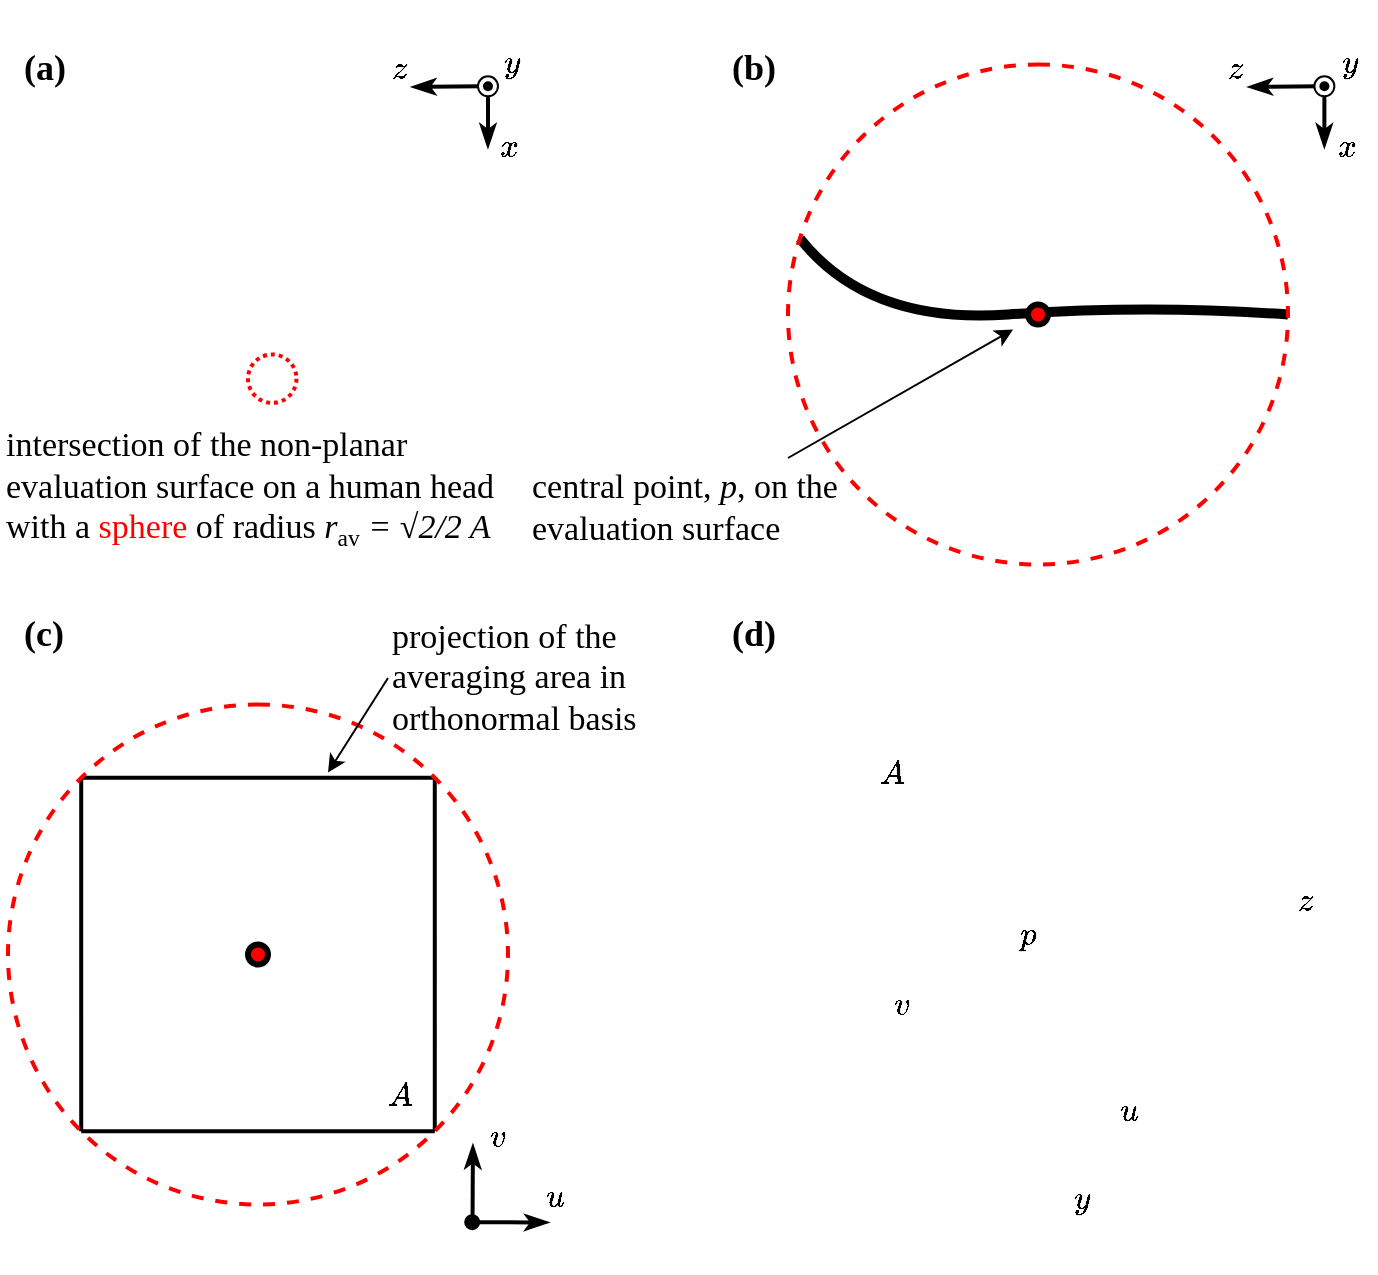 <mxfile version="18.0.6" type="device"><diagram id="WJHZWUaE56Pce6DsZGVi" name="Page-1"><mxGraphModel dx="1185" dy="733" grid="1" gridSize="10" guides="1" tooltips="1" connect="1" arrows="1" fold="1" page="1" pageScale="1" pageWidth="1169" pageHeight="827" math="1" shadow="0"><root><mxCell id="0"/><mxCell id="1" parent="0"/><mxCell id="LcqijhrRIGzGXnv10N36-1" value="" style="shape=image;verticalLabelPosition=bottom;labelBackgroundColor=default;verticalAlign=top;aspect=fixed;imageAspect=0;image=/home/alk/Github/pspd-autodetect/playground/figures/pspd_single_source_3.png;clipPath=inset(19.33% 18% 17.67% 21.33%);" parent="1" vertex="1"><mxGeometry x="653.47" y="393.24" width="256.68" height="266.55" as="geometry"/></mxCell><mxCell id="xXcVBzQayth18NHul4bU-8" value="" style="curved=1;endArrow=none;html=1;rounded=0;endFill=0;strokeWidth=5;exitX=0.5;exitY=1;exitDx=0;exitDy=0;entryX=0.652;entryY=0.024;entryDx=0;entryDy=0;entryPerimeter=0;" parent="1" source="xXcVBzQayth18NHul4bU-9" target="xXcVBzQayth18NHul4bU-9" edge="1"><mxGeometry width="50" height="50" relative="1" as="geometry"><mxPoint x="970" y="213.24" as="sourcePoint"/><mxPoint x="650" y="203.24" as="targetPoint"/><Array as="points"><mxPoint x="830" y="213.24"/><mxPoint x="690" y="223.24"/></Array></mxGeometry></mxCell><mxCell id="xXcVBzQayth18NHul4bU-1" value="" style="shape=image;verticalLabelPosition=bottom;labelBackgroundColor=default;verticalAlign=top;aspect=fixed;imageAspect=0;image=https://www.freebiefindingmom.com/wp-content/uploads/2021/02/free-printable-human-head-template-of-the-face.jpg;rotation=-90;clipPath=inset(0% 8.08% 6.67% 12.89% round 34%);" parent="1" vertex="1"><mxGeometry x="310" y="80" width="159.99" height="194.78" as="geometry"/></mxCell><mxCell id="xXcVBzQayth18NHul4bU-6" value="" style="ellipse;whiteSpace=wrap;html=1;aspect=fixed;strokeColor=#FF0000;strokeWidth=2;fillColor=none;dashed=1;shadow=0;dashPattern=1 1;" parent="1" vertex="1"><mxGeometry x="380" y="238.24" width="24.22" height="24.22" as="geometry"/></mxCell><mxCell id="xXcVBzQayth18NHul4bU-10" value="" style="ellipse;whiteSpace=wrap;html=1;aspect=fixed;shadow=0;strokeColor=#000000;strokeWidth=3;fillColor=#FF0000;" parent="1" vertex="1"><mxGeometry x="770" y="213.24" width="10" height="10" as="geometry"/></mxCell><mxCell id="xXcVBzQayth18NHul4bU-14" value="&lt;font face=&quot;serif&quot; style=&quot;&quot;&gt;&lt;font style=&quot;&quot;&gt;&lt;span style=&quot;font-size: 17px;&quot;&gt;intersection of the non-planar evaluation surface on a human head with a &lt;/span&gt;&lt;font style=&quot;font-size: 17px;&quot; color=&quot;#ff0000&quot;&gt;sphere&lt;/font&gt;&lt;span style=&quot;font-size: 17px;&quot;&gt; of radius &lt;/span&gt;&lt;span style=&quot;font-style: italic; font-size: 17px;&quot;&gt;r&lt;/span&gt;&lt;span style=&quot;font-size: 14.167px;&quot;&gt;&lt;sub style=&quot;&quot;&gt;av&lt;/sub&gt;&lt;/span&gt;&lt;span style=&quot;font-style: italic; font-size: 17px;&quot;&gt;&amp;nbsp;=&amp;nbsp;&lt;/span&gt;&lt;/font&gt;&lt;i style=&quot;font-size: 17px;&quot;&gt;√2/2 A&lt;/i&gt;&lt;/font&gt;" style="text;html=1;strokeColor=none;fillColor=none;align=left;verticalAlign=middle;whiteSpace=wrap;rounded=0;shadow=0;dashed=1;dashPattern=1 1;" parent="1" vertex="1"><mxGeometry x="256.91" y="260" width="253.09" height="90" as="geometry"/></mxCell><mxCell id="xXcVBzQayth18NHul4bU-18" value="" style="endArrow=classic;html=1;rounded=0;fontSize=16;fontColor=#FF0000;strokeWidth=1;endFill=1;" parent="1" edge="1"><mxGeometry width="50" height="50" relative="1" as="geometry"><mxPoint x="650" y="290" as="sourcePoint"/><mxPoint x="762.5" y="225.74" as="targetPoint"/></mxGeometry></mxCell><mxCell id="xXcVBzQayth18NHul4bU-20" value="&lt;font style=&quot;font-size: 17px;&quot; face=&quot;serif&quot;&gt;central point, &lt;i&gt;p&lt;/i&gt;,&amp;nbsp;on the evaluation surface&lt;/font&gt;" style="text;html=1;strokeColor=none;fillColor=none;align=left;verticalAlign=middle;whiteSpace=wrap;rounded=0;shadow=0;dashed=1;dashPattern=1 1;" parent="1" vertex="1"><mxGeometry x="520.46" y="300" width="160" height="30" as="geometry"/></mxCell><mxCell id="xXcVBzQayth18NHul4bU-29" value="" style="endArrow=none;html=1;rounded=0;strokeWidth=2;startArrow=classicThin;startFill=1;" parent="1" target="m4X3X8zjDyHR8lLBgPM8-10" edge="1"><mxGeometry width="50" height="50" relative="1" as="geometry"><mxPoint x="880" y="104.5" as="sourcePoint"/><mxPoint x="914.83" y="103.86" as="targetPoint"/></mxGeometry></mxCell><mxCell id="xXcVBzQayth18NHul4bU-30" value="" style="endArrow=classicThin;html=1;rounded=0;strokeWidth=2;startArrow=none;startFill=0;endFill=1;" parent="1" source="m4X3X8zjDyHR8lLBgPM8-10" edge="1"><mxGeometry width="50" height="50" relative="1" as="geometry"><mxPoint x="915.0" y="103.86" as="sourcePoint"/><mxPoint x="918.19" y="135" as="targetPoint"/></mxGeometry></mxCell><mxCell id="xXcVBzQayth18NHul4bU-31" value="&lt;font style=&quot;font-size: 16px;&quot; face=&quot;serif&quot;&gt;&lt;span style=&quot;&quot;&gt;$$&lt;br&gt;x&lt;br&gt;$$&lt;br&gt;&lt;/span&gt;&lt;/font&gt;" style="text;html=1;strokeColor=none;fillColor=none;align=center;verticalAlign=middle;whiteSpace=wrap;rounded=0;rotation=0;" parent="1" vertex="1"><mxGeometry x="915.69" y="128.24" width="28.19" height="30" as="geometry"/></mxCell><mxCell id="xXcVBzQayth18NHul4bU-32" value="&lt;font style=&quot;font-size: 16px;&quot; face=&quot;serif&quot;&gt;&lt;span style=&quot;&quot;&gt;$$&lt;br&gt;z$$&lt;br&gt;&lt;/span&gt;&lt;/font&gt;" style="text;html=1;strokeColor=none;fillColor=none;align=center;verticalAlign=middle;whiteSpace=wrap;rounded=0;rotation=0;" parent="1" vertex="1"><mxGeometry x="860" y="90.4" width="28.19" height="27.5" as="geometry"/></mxCell><mxCell id="xXcVBzQayth18NHul4bU-33" value="" style="endArrow=oval;html=1;rounded=0;strokeWidth=2;startArrow=classicThin;startFill=1;endFill=1;" parent="1" edge="1"><mxGeometry width="50" height="50" relative="1" as="geometry"><mxPoint x="530.46" y="672.24" as="sourcePoint"/><mxPoint x="492.1" y="672.1" as="targetPoint"/></mxGeometry></mxCell><mxCell id="xXcVBzQayth18NHul4bU-34" value="" style="endArrow=classicThin;html=1;rounded=0;strokeWidth=2;startArrow=none;startFill=0;endFill=1;" parent="1" edge="1"><mxGeometry width="50" height="50" relative="1" as="geometry"><mxPoint x="492.27" y="672.1" as="sourcePoint"/><mxPoint x="492.46" y="633.24" as="targetPoint"/></mxGeometry></mxCell><mxCell id="xXcVBzQayth18NHul4bU-35" value="&lt;font style=&quot;font-size: 16px;&quot; face=&quot;serif&quot;&gt;&lt;span style=&quot;&quot;&gt;$$&lt;br&gt;u&lt;br&gt;$$&lt;br&gt;&lt;/span&gt;&lt;/font&gt;" style="text;html=1;strokeColor=none;fillColor=none;align=center;verticalAlign=middle;whiteSpace=wrap;rounded=0;rotation=0;" parent="1" vertex="1"><mxGeometry x="520.46" y="653.24" width="28.19" height="30" as="geometry"/></mxCell><mxCell id="xXcVBzQayth18NHul4bU-36" value="&lt;font style=&quot;font-size: 16px;&quot; face=&quot;serif&quot;&gt;&lt;span style=&quot;&quot;&gt;$$&lt;br&gt;v$$&lt;br&gt;&lt;/span&gt;&lt;/font&gt;" style="text;html=1;strokeColor=none;fillColor=none;align=center;verticalAlign=middle;whiteSpace=wrap;rounded=0;rotation=0;" parent="1" vertex="1"><mxGeometry x="490.46" y="623.24" width="30" height="30" as="geometry"/></mxCell><mxCell id="xXcVBzQayth18NHul4bU-38" style="edgeStyle=orthogonalEdgeStyle;rounded=0;orthogonalLoop=1;jettySize=auto;html=1;exitX=1;exitY=0;exitDx=0;exitDy=0;entryX=1;entryY=1;entryDx=0;entryDy=0;fontSize=16;fontColor=#FF0000;endArrow=none;endFill=0;strokeWidth=2;" parent="1" source="xXcVBzQayth18NHul4bU-22" target="xXcVBzQayth18NHul4bU-22" edge="1"><mxGeometry relative="1" as="geometry"><Array as="points"><mxPoint x="320" y="450.24"/><mxPoint x="410" y="450.24"/></Array></mxGeometry></mxCell><mxCell id="xXcVBzQayth18NHul4bU-39" style="edgeStyle=orthogonalEdgeStyle;rounded=0;orthogonalLoop=1;jettySize=auto;html=1;exitX=0;exitY=0;exitDx=0;exitDy=0;entryX=0;entryY=1;entryDx=0;entryDy=0;fontSize=16;fontColor=#FF0000;endArrow=none;endFill=0;strokeWidth=2;" parent="1" source="xXcVBzQayth18NHul4bU-22" target="xXcVBzQayth18NHul4bU-22" edge="1"><mxGeometry relative="1" as="geometry"><mxPoint x="280.002" y="663.252" as="sourcePoint"/><mxPoint x="456.778" y="663.252" as="targetPoint"/><Array as="points"><mxPoint x="300" y="626.24"/><mxPoint x="300" y="626.24"/></Array></mxGeometry></mxCell><mxCell id="xXcVBzQayth18NHul4bU-42" style="edgeStyle=orthogonalEdgeStyle;rounded=0;orthogonalLoop=1;jettySize=auto;html=1;entryX=1;entryY=1;entryDx=0;entryDy=0;fontSize=16;fontColor=#FF0000;endArrow=none;endFill=0;strokeWidth=2;exitX=0;exitY=1;exitDx=0;exitDy=0;" parent="1" source="xXcVBzQayth18NHul4bU-22" target="xXcVBzQayth18NHul4bU-22" edge="1"><mxGeometry relative="1" as="geometry"><mxPoint x="470.38" y="638.24" as="sourcePoint"/><mxPoint x="469.992" y="459.852" as="targetPoint"/><Array as="points"><mxPoint x="473" y="543.24"/><mxPoint x="473" y="543.24"/></Array></mxGeometry></mxCell><mxCell id="xXcVBzQayth18NHul4bU-43" style="edgeStyle=orthogonalEdgeStyle;rounded=0;orthogonalLoop=1;jettySize=auto;html=1;entryX=1;entryY=0;entryDx=0;entryDy=0;fontSize=16;fontColor=#FF0000;endArrow=none;endFill=0;strokeWidth=2;exitX=0;exitY=0;exitDx=0;exitDy=0;" parent="1" source="xXcVBzQayth18NHul4bU-22" target="xXcVBzQayth18NHul4bU-22" edge="1"><mxGeometry relative="1" as="geometry"><mxPoint x="299.998" y="650.018" as="sourcePoint"/><mxPoint x="299.998" y="473.242" as="targetPoint"/><Array as="points"><mxPoint x="297" y="543.24"/><mxPoint x="297" y="543.24"/></Array></mxGeometry></mxCell><mxCell id="xXcVBzQayth18NHul4bU-44" value="" style="ellipse;whiteSpace=wrap;html=1;aspect=fixed;shadow=0;strokeColor=#000000;strokeWidth=3;fillColor=#FF0000;" parent="1" vertex="1"><mxGeometry x="380" y="533.24" width="10" height="10" as="geometry"/></mxCell><mxCell id="xXcVBzQayth18NHul4bU-45" value="&lt;font style=&quot;font-size: 17px;&quot; face=&quot;serif&quot;&gt;&lt;span style=&quot;&quot;&gt;projection of the averaging area&amp;nbsp;in orthonormal basis&lt;br&gt;&lt;/span&gt;&lt;/font&gt;" style="text;html=1;strokeColor=none;fillColor=none;align=left;verticalAlign=middle;whiteSpace=wrap;rounded=0;shadow=0;dashed=1;dashPattern=1 1;" parent="1" vertex="1"><mxGeometry x="450" y="370" width="140" height="60" as="geometry"/></mxCell><mxCell id="xXcVBzQayth18NHul4bU-49" value="&lt;font style=&quot;font-size: 16px;&quot; face=&quot;serif&quot;&gt;&lt;span style=&quot;&quot;&gt;$$&lt;br&gt;A&lt;br&gt;$$&lt;br&gt;&lt;/span&gt;&lt;/font&gt;" style="text;html=1;strokeColor=none;fillColor=none;align=center;verticalAlign=middle;whiteSpace=wrap;rounded=0;rotation=0;" parent="1" vertex="1"><mxGeometry x="441.8" y="603.24" width="28.19" height="30" as="geometry"/></mxCell><mxCell id="xXcVBzQayth18NHul4bU-52" value="&lt;font style=&quot;&quot; face=&quot;serif&quot;&gt;&lt;b style=&quot;&quot;&gt;&lt;font style=&quot;font-size: 18px;&quot;&gt;(a)&lt;/font&gt;&lt;/b&gt;&lt;/font&gt;" style="text;html=1;strokeColor=none;fillColor=none;align=left;verticalAlign=middle;whiteSpace=wrap;rounded=0;fontSize=18;" parent="1" vertex="1"><mxGeometry x="265.56" y="80.0" width="30" height="30" as="geometry"/></mxCell><mxCell id="xXcVBzQayth18NHul4bU-53" value="&lt;font style=&quot;&quot; face=&quot;serif&quot;&gt;&lt;b style=&quot;&quot;&gt;&lt;font style=&quot;font-size: 18px;&quot;&gt;(b)&lt;/font&gt;&lt;/b&gt;&lt;/font&gt;" style="text;html=1;strokeColor=none;fillColor=none;align=left;verticalAlign=middle;whiteSpace=wrap;rounded=0;fontSize=18;" parent="1" vertex="1"><mxGeometry x="620" y="80.0" width="30" height="30" as="geometry"/></mxCell><mxCell id="xXcVBzQayth18NHul4bU-54" value="&lt;font style=&quot;&quot; face=&quot;serif&quot;&gt;&lt;b style=&quot;&quot;&gt;&lt;font style=&quot;font-size: 18px;&quot;&gt;(c)&lt;/font&gt;&lt;/b&gt;&lt;/font&gt;" style="text;html=1;strokeColor=none;fillColor=none;align=left;verticalAlign=middle;whiteSpace=wrap;rounded=0;fontSize=18;" parent="1" vertex="1"><mxGeometry x="265.56" y="363.24" width="30" height="30" as="geometry"/></mxCell><mxCell id="xXcVBzQayth18NHul4bU-55" value="&lt;font style=&quot;&quot; face=&quot;serif&quot;&gt;&lt;b style=&quot;&quot;&gt;&lt;font style=&quot;font-size: 18px;&quot;&gt;(d)&lt;/font&gt;&lt;/b&gt;&lt;/font&gt;" style="text;html=1;strokeColor=none;fillColor=none;align=left;verticalAlign=middle;whiteSpace=wrap;rounded=0;fontSize=18;" parent="1" vertex="1"><mxGeometry x="620" y="363.24" width="30" height="30" as="geometry"/></mxCell><mxCell id="xXcVBzQayth18NHul4bU-62" value="&lt;font style=&quot;font-size: 16px;&quot; face=&quot;serif&quot;&gt;&lt;span style=&quot;&quot;&gt;$$&lt;br&gt;u&lt;br&gt;$$&lt;br&gt;&lt;/span&gt;&lt;/font&gt;" style="text;html=1;strokeColor=none;fillColor=none;align=center;verticalAlign=middle;whiteSpace=wrap;rounded=0;rotation=0;" parent="1" vertex="1"><mxGeometry x="806.81" y="609.79" width="28.19" height="30" as="geometry"/></mxCell><mxCell id="xXcVBzQayth18NHul4bU-63" value="&lt;font style=&quot;font-size: 16px;&quot; face=&quot;serif&quot;&gt;&lt;span style=&quot;&quot;&gt;$$&lt;br&gt;v$$&lt;br&gt;&lt;/span&gt;&lt;/font&gt;" style="text;html=1;strokeColor=none;fillColor=none;align=center;verticalAlign=middle;whiteSpace=wrap;rounded=0;rotation=0;" parent="1" vertex="1"><mxGeometry x="692.49" y="556.55" width="30" height="30" as="geometry"/></mxCell><mxCell id="m4X3X8zjDyHR8lLBgPM8-9" value="" style="ellipse;whiteSpace=wrap;html=1;aspect=fixed;fontSize=18;gradientDirection=west;" parent="1" vertex="1"><mxGeometry x="913.19" y="99.15" width="10" height="10" as="geometry"/></mxCell><mxCell id="m4X3X8zjDyHR8lLBgPM8-10" value="" style="ellipse;whiteSpace=wrap;html=1;aspect=fixed;fontSize=18;gradientDirection=west;strokeColor=none;fillColor=#000000;strokeWidth=1;" parent="1" vertex="1"><mxGeometry x="915.69" y="101.65" width="5" height="5" as="geometry"/></mxCell><mxCell id="m4X3X8zjDyHR8lLBgPM8-11" value="&lt;font face=&quot;serif&quot; style=&quot;font-size: 16px;&quot;&gt;$$ y $$&lt;/font&gt;" style="text;html=1;strokeColor=none;fillColor=none;align=center;verticalAlign=middle;whiteSpace=wrap;rounded=0;" parent="1" vertex="1"><mxGeometry x="920.69" y="80.0" width="20" height="21.65" as="geometry"/></mxCell><mxCell id="m4X3X8zjDyHR8lLBgPM8-12" value="" style="endArrow=none;html=1;rounded=0;strokeWidth=2;startArrow=classicThin;startFill=1;" parent="1" target="m4X3X8zjDyHR8lLBgPM8-17" edge="1"><mxGeometry width="50" height="50" relative="1" as="geometry"><mxPoint x="461.8" y="104.5" as="sourcePoint"/><mxPoint x="496.63" y="103.86" as="targetPoint"/></mxGeometry></mxCell><mxCell id="m4X3X8zjDyHR8lLBgPM8-13" value="" style="endArrow=classicThin;html=1;rounded=0;strokeWidth=2;startArrow=none;startFill=0;endFill=1;" parent="1" source="m4X3X8zjDyHR8lLBgPM8-17" edge="1"><mxGeometry width="50" height="50" relative="1" as="geometry"><mxPoint x="496.8" y="103.86" as="sourcePoint"/><mxPoint x="499.99" y="135" as="targetPoint"/></mxGeometry></mxCell><mxCell id="m4X3X8zjDyHR8lLBgPM8-14" value="&lt;font style=&quot;font-size: 16px;&quot; face=&quot;serif&quot;&gt;&lt;span style=&quot;&quot;&gt;$$&lt;br&gt;x&lt;br&gt;$$&lt;br&gt;&lt;/span&gt;&lt;/font&gt;" style="text;html=1;strokeColor=none;fillColor=none;align=center;verticalAlign=middle;whiteSpace=wrap;rounded=0;rotation=0;" parent="1" vertex="1"><mxGeometry x="497.49" y="128.24" width="28.19" height="30" as="geometry"/></mxCell><mxCell id="m4X3X8zjDyHR8lLBgPM8-15" value="&lt;font style=&quot;font-size: 16px;&quot; face=&quot;serif&quot;&gt;&lt;span style=&quot;&quot;&gt;$$&lt;br&gt;z$$&lt;br&gt;&lt;/span&gt;&lt;/font&gt;" style="text;html=1;strokeColor=none;fillColor=none;align=center;verticalAlign=middle;whiteSpace=wrap;rounded=0;rotation=0;" parent="1" vertex="1"><mxGeometry x="441.8" y="90.4" width="28.19" height="27.5" as="geometry"/></mxCell><mxCell id="m4X3X8zjDyHR8lLBgPM8-16" value="" style="ellipse;whiteSpace=wrap;html=1;aspect=fixed;fontSize=18;gradientDirection=west;" parent="1" vertex="1"><mxGeometry x="494.99" y="99.15" width="10" height="10" as="geometry"/></mxCell><mxCell id="m4X3X8zjDyHR8lLBgPM8-17" value="" style="ellipse;whiteSpace=wrap;html=1;aspect=fixed;fontSize=18;gradientDirection=west;strokeColor=none;fillColor=#000000;strokeWidth=1;" parent="1" vertex="1"><mxGeometry x="497.49" y="101.65" width="5" height="5" as="geometry"/></mxCell><mxCell id="m4X3X8zjDyHR8lLBgPM8-18" value="&lt;font face=&quot;serif&quot; style=&quot;font-size: 16px;&quot;&gt;$$ y $$&lt;/font&gt;" style="text;html=1;strokeColor=none;fillColor=none;align=center;verticalAlign=middle;whiteSpace=wrap;rounded=0;" parent="1" vertex="1"><mxGeometry x="502.49" y="80.0" width="20" height="21.65" as="geometry"/></mxCell><mxCell id="LcqijhrRIGzGXnv10N36-2" value="&lt;font face=&quot;serif&quot; style=&quot;font-size: 16px;&quot;&gt;$$ y $$&lt;/font&gt;" style="text;html=1;strokeColor=none;fillColor=none;align=center;verticalAlign=middle;whiteSpace=wrap;rounded=0;" parent="1" vertex="1"><mxGeometry x="786.81" y="648.14" width="20" height="21.65" as="geometry"/></mxCell><mxCell id="LcqijhrRIGzGXnv10N36-3" value="&lt;font style=&quot;font-size: 16px;&quot; face=&quot;serif&quot;&gt;&lt;span style=&quot;&quot;&gt;$$&lt;br&gt;z$$&lt;br&gt;&lt;/span&gt;&lt;/font&gt;" style="text;html=1;strokeColor=none;fillColor=none;align=center;verticalAlign=middle;whiteSpace=wrap;rounded=0;rotation=0;" parent="1" vertex="1"><mxGeometry x="895" y="506.55" width="28.19" height="27.5" as="geometry"/></mxCell><mxCell id="LcqijhrRIGzGXnv10N36-4" value="&lt;font color=&quot;#ffffff&quot; face=&quot;serif&quot; style=&quot;font-size: 16px;&quot;&gt;$$ \hat A $$&lt;/font&gt;" style="text;html=1;strokeColor=none;fillColor=none;align=center;verticalAlign=middle;whiteSpace=wrap;rounded=0;" parent="1" vertex="1"><mxGeometry x="816.81" y="466.55" width="20" height="21.65" as="geometry"/></mxCell><mxCell id="LcqijhrRIGzGXnv10N36-5" value="&lt;font face=&quot;serif&quot; style=&quot;font-size: 16px;&quot;&gt;$$ p $$&lt;/font&gt;" style="text;html=1;strokeColor=none;fillColor=none;align=center;verticalAlign=middle;whiteSpace=wrap;rounded=0;" parent="1" vertex="1"><mxGeometry x="760" y="515.69" width="20" height="21.65" as="geometry"/></mxCell><mxCell id="LcqijhrRIGzGXnv10N36-6" value="&lt;font face=&quot;serif&quot; style=&quot;font-size: 16px;&quot;&gt;$$&amp;nbsp; A $$&lt;/font&gt;" style="text;html=1;strokeColor=none;fillColor=none;align=center;verticalAlign=middle;whiteSpace=wrap;rounded=0;" parent="1" vertex="1"><mxGeometry x="692.49" y="436.55" width="20" height="21.65" as="geometry"/></mxCell><mxCell id="xXcVBzQayth18NHul4bU-22" value="" style="ellipse;whiteSpace=wrap;html=1;aspect=fixed;strokeColor=#FF0000;strokeWidth=2;fillColor=none;dashed=1;shadow=0;rotation=-90;" parent="1" vertex="1"><mxGeometry x="260" y="413.24" width="250" height="250" as="geometry"/></mxCell><mxCell id="xXcVBzQayth18NHul4bU-9" value="" style="ellipse;whiteSpace=wrap;html=1;aspect=fixed;strokeColor=#FF0000;strokeWidth=2;fillColor=none;dashed=1;shadow=0;rotation=-90;" parent="1" vertex="1"><mxGeometry x="650" y="93.24" width="250" height="250" as="geometry"/></mxCell><mxCell id="xXcVBzQayth18NHul4bU-46" value="" style="endArrow=classic;html=1;rounded=0;fontSize=16;fontColor=#FF0000;strokeWidth=1;endFill=1;exitX=0;exitY=0.5;exitDx=0;exitDy=0;" parent="1" edge="1" source="xXcVBzQayth18NHul4bU-45"><mxGeometry width="50" height="50" relative="1" as="geometry"><mxPoint x="440" y="390" as="sourcePoint"/><mxPoint x="420" y="447.24" as="targetPoint"/></mxGeometry></mxCell></root></mxGraphModel></diagram></mxfile>